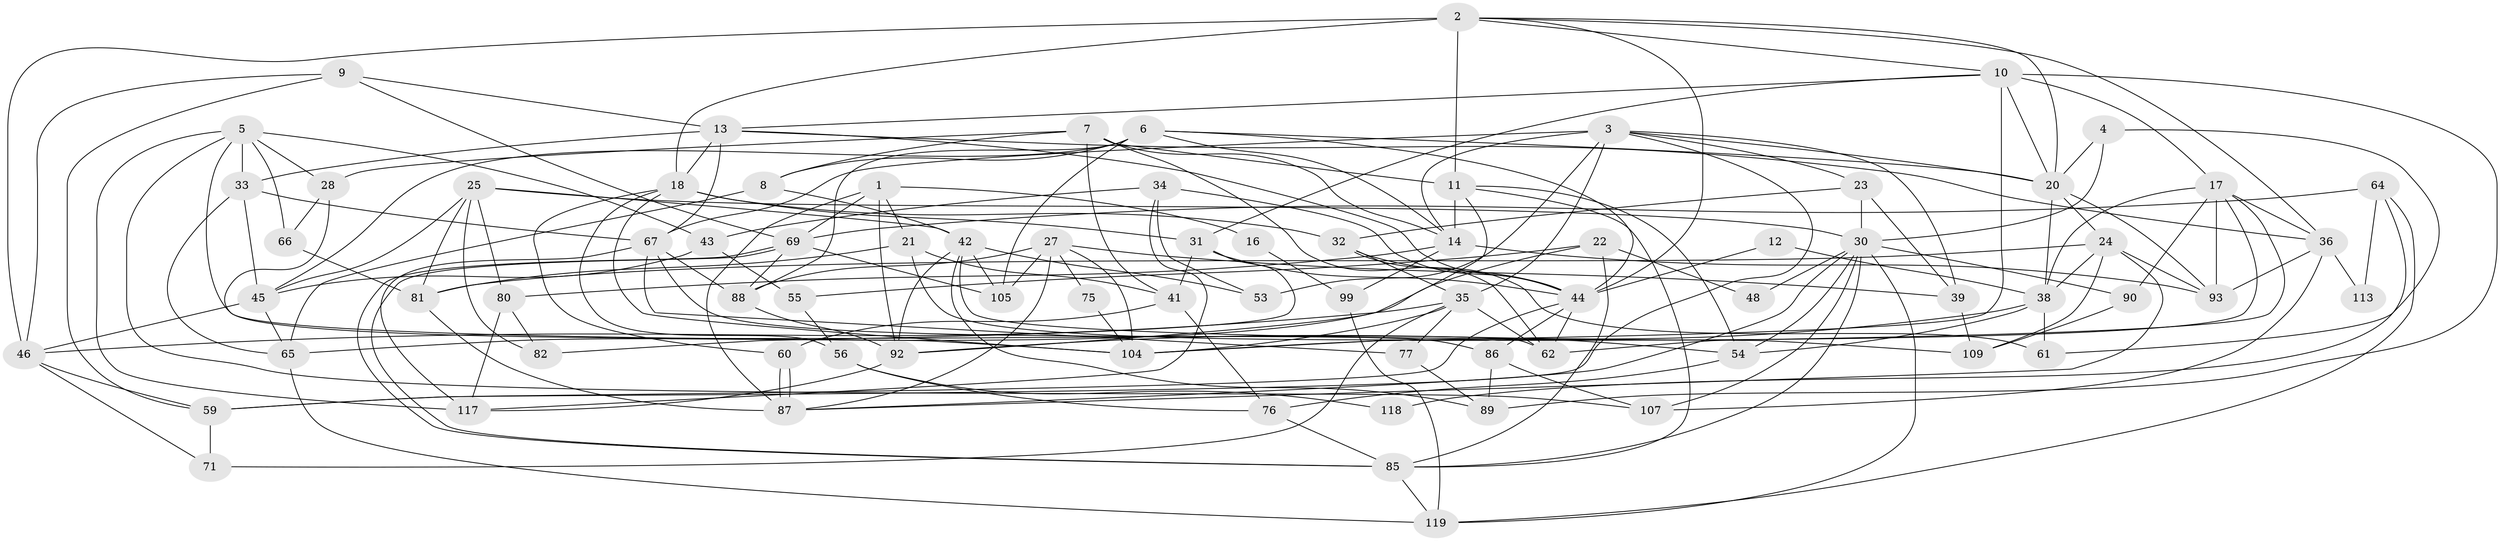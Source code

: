 // Generated by graph-tools (version 1.1) at 2025/24/03/03/25 07:24:02]
// undirected, 78 vertices, 195 edges
graph export_dot {
graph [start="1"]
  node [color=gray90,style=filled];
  1 [super="+26"];
  2 [super="+70"];
  3 [super="+79"];
  4;
  5 [super="+95"];
  6 [super="+29"];
  7;
  8;
  9 [super="+51"];
  10 [super="+97"];
  11 [super="+73"];
  12;
  13 [super="+19"];
  14 [super="+15"];
  16;
  17 [super="+52"];
  18 [super="+115"];
  20 [super="+78"];
  21;
  22;
  23 [super="+37"];
  24 [super="+68"];
  25 [super="+57"];
  27;
  28 [super="+40"];
  30 [super="+94"];
  31 [super="+120"];
  32 [super="+100"];
  33 [super="+103"];
  34 [super="+63"];
  35 [super="+49"];
  36 [super="+47"];
  38 [super="+58"];
  39;
  41 [super="+83"];
  42 [super="+121"];
  43 [super="+74"];
  44 [super="+98"];
  45 [super="+72"];
  46 [super="+50"];
  48;
  53;
  54 [super="+101"];
  55;
  56;
  59;
  60;
  61;
  62 [super="+96"];
  64;
  65 [super="+108"];
  66;
  67 [super="+112"];
  69 [super="+91"];
  71;
  75;
  76;
  77;
  80 [super="+116"];
  81 [super="+84"];
  82;
  85 [super="+111"];
  86;
  87 [super="+114"];
  88 [super="+102"];
  89;
  90;
  92 [super="+110"];
  93;
  99;
  104 [super="+106"];
  105;
  107;
  109;
  113;
  117;
  118;
  119;
  1 -- 21;
  1 -- 16;
  1 -- 69;
  1 -- 92;
  1 -- 87;
  2 -- 46;
  2 -- 20;
  2 -- 10;
  2 -- 44;
  2 -- 36;
  2 -- 11;
  2 -- 18 [weight=2];
  3 -- 39;
  3 -- 35;
  3 -- 53;
  3 -- 20;
  3 -- 23;
  3 -- 59;
  3 -- 14;
  3 -- 67;
  4 -- 30;
  4 -- 61;
  4 -- 20;
  5 -- 117;
  5 -- 33;
  5 -- 66;
  5 -- 107;
  5 -- 28;
  5 -- 62;
  5 -- 43;
  6 -- 88;
  6 -- 8;
  6 -- 44;
  6 -- 20;
  6 -- 105;
  6 -- 45;
  6 -- 14;
  7 -- 11;
  7 -- 8;
  7 -- 14;
  7 -- 41;
  7 -- 28;
  7 -- 62;
  8 -- 65;
  8 -- 42;
  9 -- 69;
  9 -- 59;
  9 -- 13;
  9 -- 46;
  10 -- 13;
  10 -- 31;
  10 -- 89;
  10 -- 20;
  10 -- 17;
  10 -- 104;
  11 -- 54;
  11 -- 85;
  11 -- 92;
  11 -- 14;
  12 -- 44;
  12 -- 38;
  13 -- 36;
  13 -- 67;
  13 -- 18;
  13 -- 44;
  13 -- 33;
  14 -- 99;
  14 -- 80;
  14 -- 93;
  16 -- 99;
  17 -- 93;
  17 -- 104;
  17 -- 38;
  17 -- 90;
  17 -- 62;
  17 -- 36;
  18 -- 31;
  18 -- 32;
  18 -- 104;
  18 -- 56;
  18 -- 60;
  20 -- 93;
  20 -- 38;
  20 -- 24;
  21 -- 54;
  21 -- 41;
  21 -- 81;
  22 -- 48;
  22 -- 55;
  22 -- 85;
  22 -- 65;
  23 -- 30;
  23 -- 39;
  23 -- 32;
  24 -- 81;
  24 -- 109;
  24 -- 38;
  24 -- 93;
  24 -- 87;
  25 -- 81;
  25 -- 45;
  25 -- 82;
  25 -- 30;
  25 -- 80;
  25 -- 42;
  27 -- 39;
  27 -- 75;
  27 -- 104;
  27 -- 105;
  27 -- 88;
  27 -- 87;
  28 -- 104;
  28 -- 66;
  30 -- 87;
  30 -- 119;
  30 -- 54;
  30 -- 85;
  30 -- 107;
  30 -- 48;
  30 -- 90;
  31 -- 44;
  31 -- 82;
  31 -- 41;
  32 -- 44;
  32 -- 35;
  32 -- 61;
  33 -- 45;
  33 -- 65;
  33 -- 67;
  34 -- 44 [weight=2];
  34 -- 117;
  34 -- 53;
  34 -- 43;
  35 -- 77;
  35 -- 104;
  35 -- 46;
  35 -- 62;
  35 -- 71;
  36 -- 93;
  36 -- 113;
  36 -- 107;
  38 -- 54;
  38 -- 61;
  38 -- 92;
  39 -- 109;
  41 -- 60;
  41 -- 76;
  42 -- 92;
  42 -- 105;
  42 -- 53;
  42 -- 89;
  42 -- 109;
  43 -- 55;
  43 -- 45;
  44 -- 62;
  44 -- 86;
  44 -- 59;
  45 -- 65;
  45 -- 46;
  46 -- 59;
  46 -- 71;
  54 -- 76;
  55 -- 56;
  56 -- 76;
  56 -- 118;
  59 -- 71;
  60 -- 87;
  60 -- 87;
  64 -- 119;
  64 -- 69;
  64 -- 113;
  64 -- 118;
  65 -- 119;
  66 -- 81;
  67 -- 77;
  67 -- 88;
  67 -- 117;
  67 -- 86;
  69 -- 85;
  69 -- 85;
  69 -- 88;
  69 -- 105;
  75 -- 104;
  76 -- 85;
  77 -- 89;
  80 -- 82;
  80 -- 117;
  81 -- 87;
  85 -- 119;
  86 -- 89;
  86 -- 107;
  88 -- 92;
  90 -- 109;
  92 -- 117;
  99 -- 119;
}
